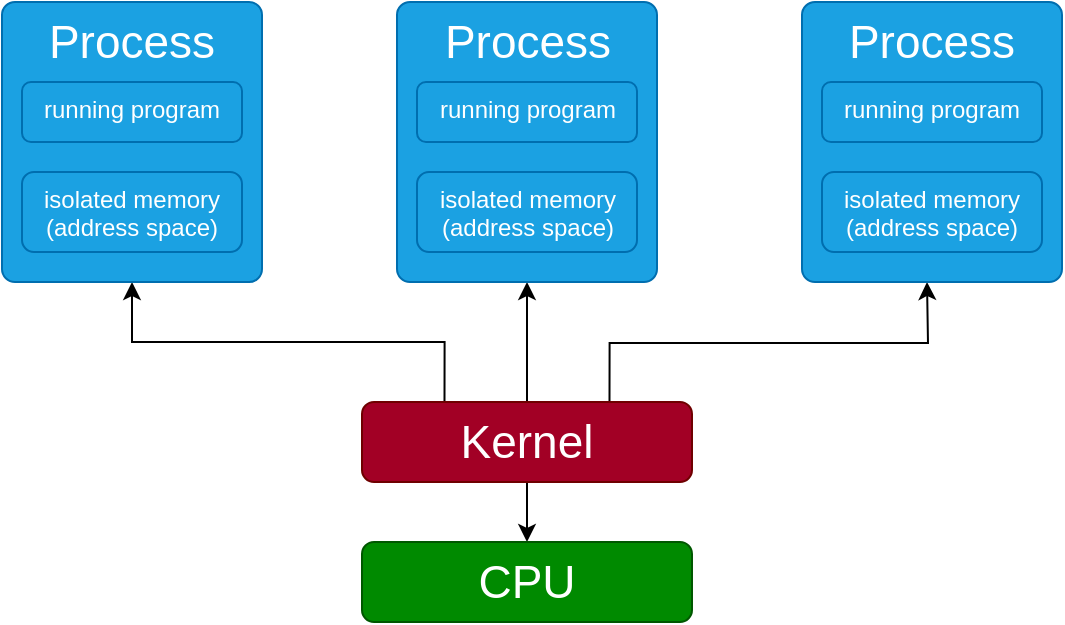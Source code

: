<mxfile>
    <diagram id="jucFMUOJ6wAr4c-S6P0D" name="Page-1">
        <mxGraphModel dx="1712" dy="1870" grid="1" gridSize="10" guides="1" tooltips="1" connect="1" arrows="1" fold="1" page="1" pageScale="1" pageWidth="850" pageHeight="1100" math="0" shadow="0">
            <root>
                <mxCell id="0"/>
                <mxCell id="1" parent="0"/>
                <mxCell id="7" style="edgeStyle=orthogonalEdgeStyle;rounded=0;orthogonalLoop=1;jettySize=auto;html=1;exitX=0.25;exitY=0;exitDx=0;exitDy=0;entryX=0.5;entryY=1;entryDx=0;entryDy=0;" edge="1" parent="1" source="2" target="4">
                    <mxGeometry relative="1" as="geometry"/>
                </mxCell>
                <mxCell id="8" style="edgeStyle=orthogonalEdgeStyle;rounded=0;orthogonalLoop=1;jettySize=auto;html=1;exitX=0.5;exitY=0;exitDx=0;exitDy=0;entryX=0.5;entryY=1;entryDx=0;entryDy=0;" edge="1" parent="1" source="2">
                    <mxGeometry relative="1" as="geometry">
                        <mxPoint x="272.5" y="150" as="targetPoint"/>
                    </mxGeometry>
                </mxCell>
                <mxCell id="9" style="edgeStyle=orthogonalEdgeStyle;rounded=0;orthogonalLoop=1;jettySize=auto;html=1;exitX=0.75;exitY=0;exitDx=0;exitDy=0;entryX=0.5;entryY=1;entryDx=0;entryDy=0;" edge="1" parent="1" source="2">
                    <mxGeometry relative="1" as="geometry">
                        <mxPoint x="472.5" y="150" as="targetPoint"/>
                    </mxGeometry>
                </mxCell>
                <mxCell id="21" style="edgeStyle=orthogonalEdgeStyle;rounded=0;orthogonalLoop=1;jettySize=auto;html=1;exitX=0.5;exitY=1;exitDx=0;exitDy=0;entryX=0.5;entryY=0;entryDx=0;entryDy=0;" edge="1" parent="1" source="2" target="20">
                    <mxGeometry relative="1" as="geometry"/>
                </mxCell>
                <mxCell id="2" value="&lt;font style=&quot;font-size: 23px&quot;&gt;Kernel&lt;/font&gt;" style="rounded=1;whiteSpace=wrap;html=1;fillColor=#a20025;strokeColor=#6F0000;fontColor=#ffffff;" vertex="1" parent="1">
                    <mxGeometry x="190" y="210" width="165" height="40" as="geometry"/>
                </mxCell>
                <mxCell id="4" value="&lt;font style=&quot;font-size: 23px&quot;&gt;Process&lt;br&gt;&lt;/font&gt;" style="rounded=1;whiteSpace=wrap;html=1;verticalAlign=top;arcSize=5;fillColor=#1ba1e2;strokeColor=#006EAF;fontColor=#ffffff;" vertex="1" parent="1">
                    <mxGeometry x="10" y="10" width="130" height="140" as="geometry"/>
                </mxCell>
                <mxCell id="10" value="running program" style="rounded=1;whiteSpace=wrap;html=1;verticalAlign=top;fillColor=#1ba1e2;strokeColor=#006EAF;fontColor=#ffffff;" vertex="1" parent="1">
                    <mxGeometry x="20" y="50" width="110" height="30" as="geometry"/>
                </mxCell>
                <mxCell id="11" value="isolated memory (address space)" style="rounded=1;whiteSpace=wrap;html=1;verticalAlign=top;fillColor=#1ba1e2;strokeColor=#006EAF;fontColor=#ffffff;" vertex="1" parent="1">
                    <mxGeometry x="20" y="95" width="110" height="40" as="geometry"/>
                </mxCell>
                <mxCell id="14" value="&lt;font style=&quot;font-size: 23px&quot;&gt;Process&lt;br&gt;&lt;/font&gt;" style="rounded=1;whiteSpace=wrap;html=1;verticalAlign=top;arcSize=5;fillColor=#1ba1e2;strokeColor=#006EAF;fontColor=#ffffff;" vertex="1" parent="1">
                    <mxGeometry x="207.5" y="10" width="130" height="140" as="geometry"/>
                </mxCell>
                <mxCell id="15" value="running program" style="rounded=1;whiteSpace=wrap;html=1;verticalAlign=top;fillColor=#1ba1e2;strokeColor=#006EAF;fontColor=#ffffff;" vertex="1" parent="1">
                    <mxGeometry x="217.5" y="50" width="110" height="30" as="geometry"/>
                </mxCell>
                <mxCell id="16" value="isolated memory (address space)" style="rounded=1;whiteSpace=wrap;html=1;verticalAlign=top;fillColor=#1ba1e2;strokeColor=#006EAF;fontColor=#ffffff;" vertex="1" parent="1">
                    <mxGeometry x="217.5" y="95" width="110" height="40" as="geometry"/>
                </mxCell>
                <mxCell id="17" value="&lt;font style=&quot;font-size: 23px&quot;&gt;Process&lt;br&gt;&lt;/font&gt;" style="rounded=1;whiteSpace=wrap;html=1;verticalAlign=top;arcSize=5;fillColor=#1ba1e2;strokeColor=#006EAF;fontColor=#ffffff;" vertex="1" parent="1">
                    <mxGeometry x="410" y="10" width="130" height="140" as="geometry"/>
                </mxCell>
                <mxCell id="18" value="running program" style="rounded=1;whiteSpace=wrap;html=1;verticalAlign=top;fillColor=#1ba1e2;strokeColor=#006EAF;fontColor=#ffffff;" vertex="1" parent="1">
                    <mxGeometry x="420" y="50" width="110" height="30" as="geometry"/>
                </mxCell>
                <mxCell id="19" value="isolated memory (address space)" style="rounded=1;whiteSpace=wrap;html=1;verticalAlign=top;fillColor=#1ba1e2;strokeColor=#006EAF;fontColor=#ffffff;" vertex="1" parent="1">
                    <mxGeometry x="420" y="95" width="110" height="40" as="geometry"/>
                </mxCell>
                <mxCell id="20" value="&lt;font style=&quot;font-size: 23px&quot;&gt;CPU&lt;/font&gt;" style="rounded=1;whiteSpace=wrap;html=1;fillColor=#008a00;strokeColor=#005700;fontColor=#ffffff;" vertex="1" parent="1">
                    <mxGeometry x="190" y="280" width="165" height="40" as="geometry"/>
                </mxCell>
            </root>
        </mxGraphModel>
    </diagram>
</mxfile>